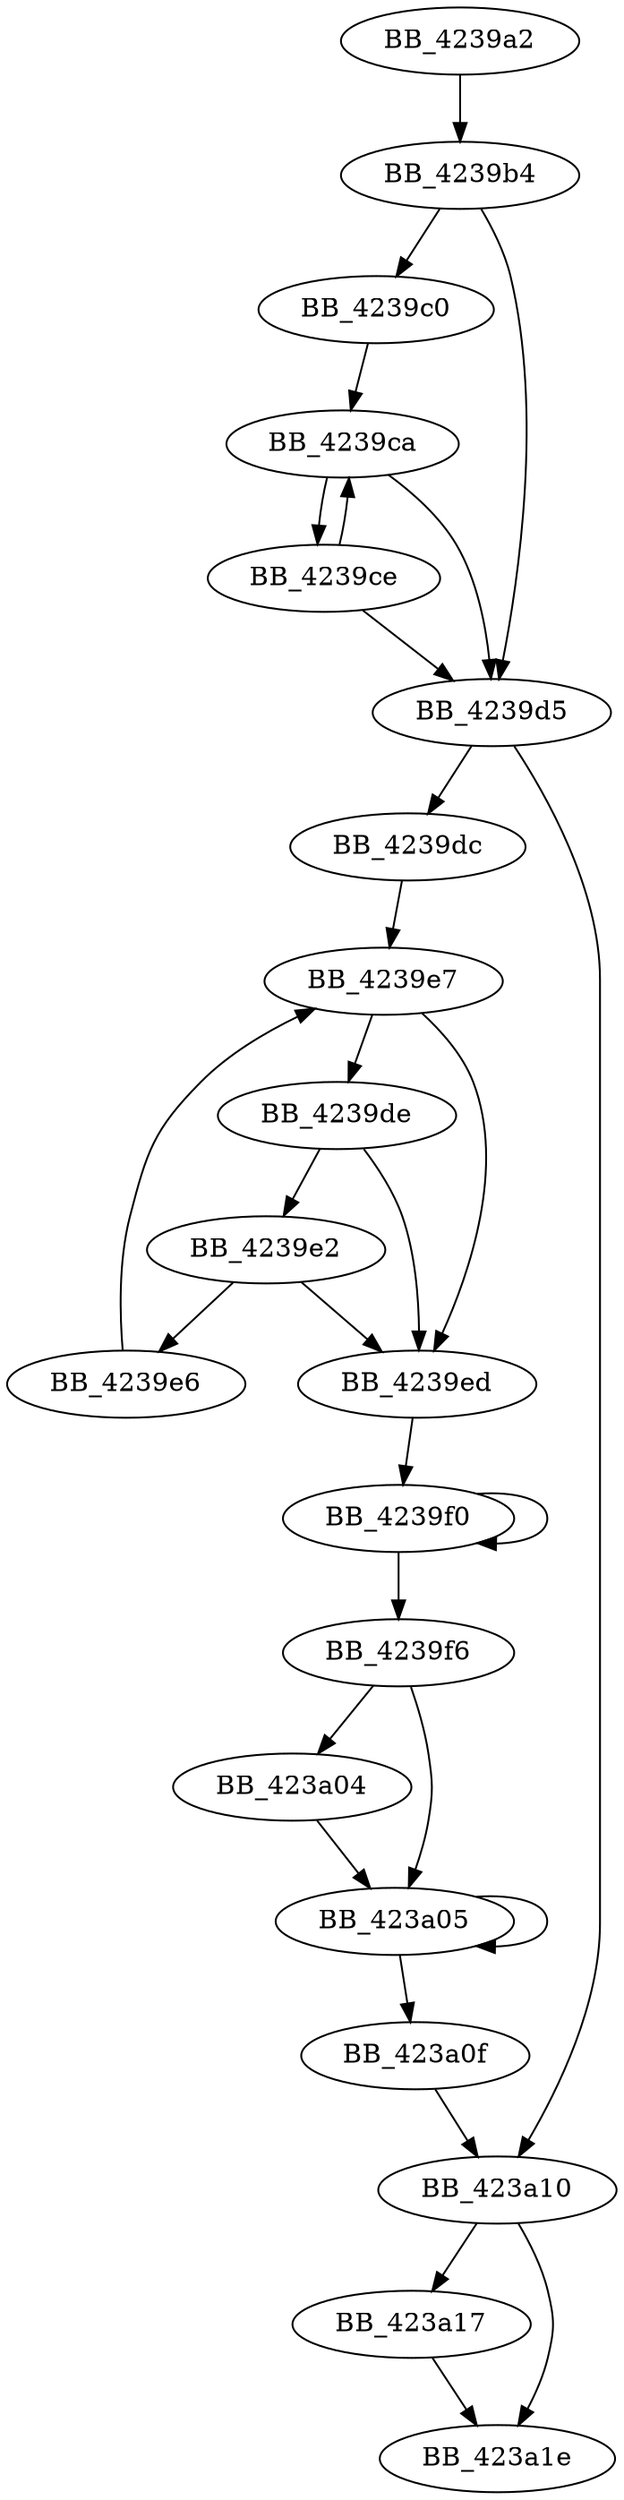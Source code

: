 DiGraph __cropzeros_l{
BB_4239a2->BB_4239b4
BB_4239b4->BB_4239c0
BB_4239b4->BB_4239d5
BB_4239c0->BB_4239ca
BB_4239ca->BB_4239ce
BB_4239ca->BB_4239d5
BB_4239ce->BB_4239ca
BB_4239ce->BB_4239d5
BB_4239d5->BB_4239dc
BB_4239d5->BB_423a10
BB_4239dc->BB_4239e7
BB_4239de->BB_4239e2
BB_4239de->BB_4239ed
BB_4239e2->BB_4239e6
BB_4239e2->BB_4239ed
BB_4239e6->BB_4239e7
BB_4239e7->BB_4239de
BB_4239e7->BB_4239ed
BB_4239ed->BB_4239f0
BB_4239f0->BB_4239f0
BB_4239f0->BB_4239f6
BB_4239f6->BB_423a04
BB_4239f6->BB_423a05
BB_423a04->BB_423a05
BB_423a05->BB_423a05
BB_423a05->BB_423a0f
BB_423a0f->BB_423a10
BB_423a10->BB_423a17
BB_423a10->BB_423a1e
BB_423a17->BB_423a1e
}
